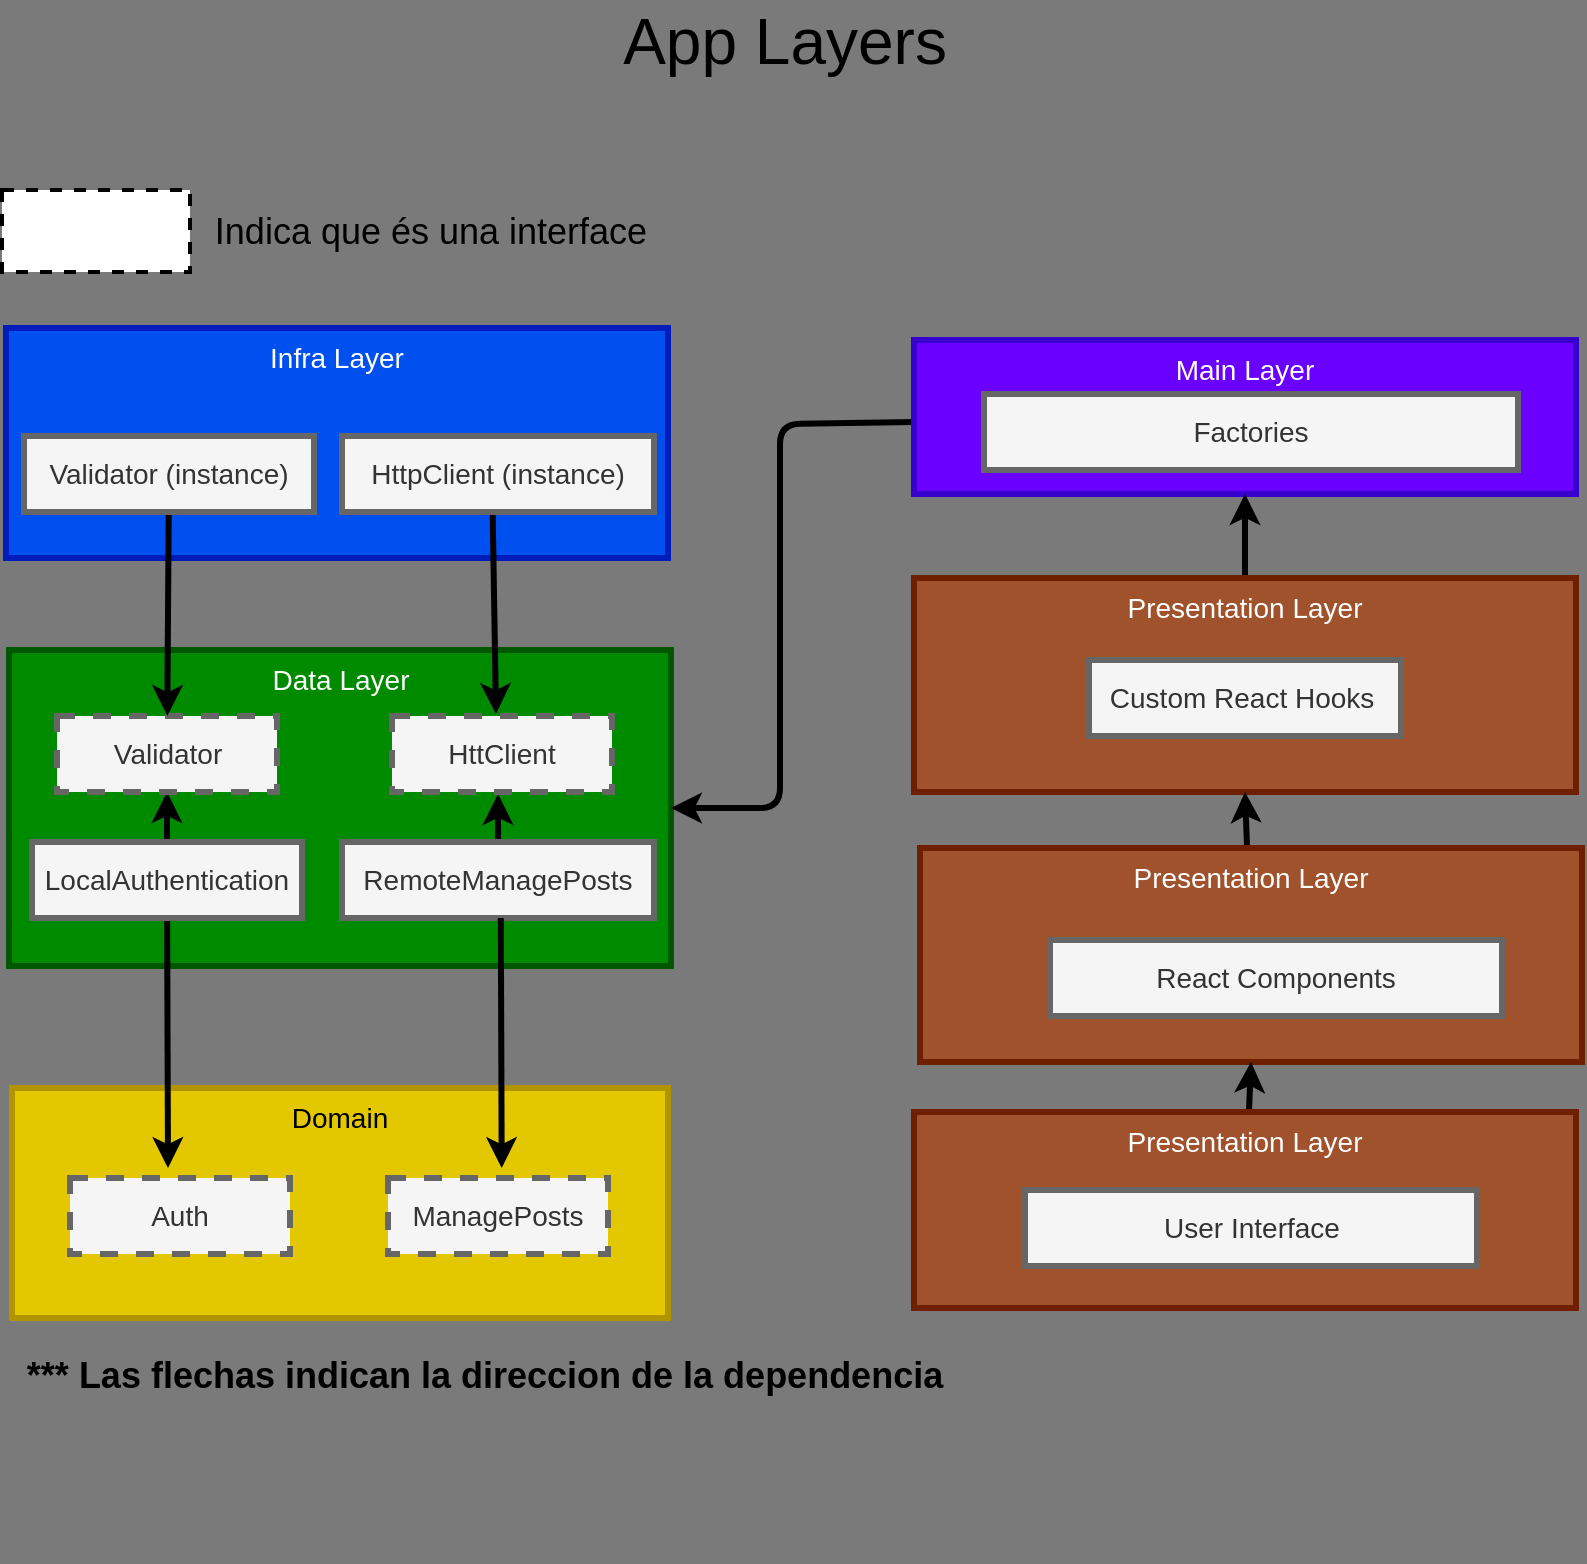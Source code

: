 <mxfile>
    <diagram id="SoWHYhd7k-znwIA7Z0QC" name="Página-1">
        <mxGraphModel dx="2460" dy="1100" grid="0" gridSize="10" guides="1" tooltips="1" connect="1" arrows="1" fold="1" page="1" pageScale="1" pageWidth="827" pageHeight="1169" background="#7A7A7A" math="0" shadow="0">
            <root>
                <mxCell id="0"/>
                <mxCell id="1" parent="0"/>
                <mxCell id="2" value="App Layers" style="text;html=1;align=center;verticalAlign=middle;resizable=0;points=[];autosize=1;strokeColor=none;fillColor=none;strokeWidth=9;fontSize=32;" parent="1" vertex="1">
                    <mxGeometry x="328" y="44" width="172" height="42" as="geometry"/>
                </mxCell>
                <mxCell id="43" value="" style="group" parent="1" vertex="1" connectable="0">
                    <mxGeometry x="25" y="174" width="788" height="651" as="geometry"/>
                </mxCell>
                <mxCell id="39" value="" style="group;aspect=fixed;strokeColor=none;strokeWidth=3;" parent="43" vertex="1" connectable="0">
                    <mxGeometry y="34" width="788" height="495" as="geometry"/>
                </mxCell>
                <mxCell id="3" value="&lt;font style=&quot;font-size: 14px&quot;&gt;Domain&lt;/font&gt;" style="whiteSpace=wrap;html=1;fontSize=12;strokeWidth=3;fillColor=#e3c800;fontColor=#000000;strokeColor=#B09500;horizontal=1;verticalAlign=top;" parent="39" vertex="1">
                    <mxGeometry x="3" y="380" width="328" height="115" as="geometry"/>
                </mxCell>
                <mxCell id="5" value="Auth" style="whiteSpace=wrap;html=1;fontSize=14;strokeWidth=3;dashed=1;fillColor=#f5f5f5;fontColor=#333333;strokeColor=#666666;" parent="39" vertex="1">
                    <mxGeometry x="32" y="425" width="110" height="38" as="geometry"/>
                </mxCell>
                <mxCell id="8" value="&lt;span style=&quot;font-size: 14px&quot;&gt;Data Layer&lt;/span&gt;" style="whiteSpace=wrap;html=1;fontSize=12;strokeWidth=3;fillColor=#008a00;fontColor=#ffffff;strokeColor=#005700;horizontal=1;verticalAlign=top;" parent="39" vertex="1">
                    <mxGeometry x="1.5" y="161" width="331" height="158" as="geometry"/>
                </mxCell>
                <mxCell id="13" style="edgeStyle=none;html=1;fontSize=14;strokeWidth=3;" parent="39" source="11" edge="1">
                    <mxGeometry relative="1" as="geometry">
                        <mxPoint x="81" y="420" as="targetPoint"/>
                    </mxGeometry>
                </mxCell>
                <mxCell id="45" style="edgeStyle=none;html=1;entryX=0.5;entryY=1;entryDx=0;entryDy=0;strokeWidth=3;" parent="39" source="11" target="44" edge="1">
                    <mxGeometry relative="1" as="geometry"/>
                </mxCell>
                <mxCell id="11" value="LocalAuthentication" style="whiteSpace=wrap;html=1;fontSize=14;strokeWidth=3;fillColor=#f5f5f5;fontColor=#333333;strokeColor=#666666;" parent="39" vertex="1">
                    <mxGeometry x="13" y="257" width="135" height="38" as="geometry"/>
                </mxCell>
                <mxCell id="19" style="edgeStyle=none;html=1;fontSize=14;strokeWidth=3;" parent="39" edge="1">
                    <mxGeometry relative="1" as="geometry">
                        <mxPoint x="246" y="262" as="sourcePoint"/>
                        <mxPoint x="246" y="233" as="targetPoint"/>
                    </mxGeometry>
                </mxCell>
                <mxCell id="12" value="RemoteManagePosts" style="whiteSpace=wrap;html=1;fontSize=14;strokeWidth=3;fillColor=#f5f5f5;fontColor=#333333;strokeColor=#666666;" parent="39" vertex="1">
                    <mxGeometry x="168" y="257" width="156" height="38" as="geometry"/>
                </mxCell>
                <mxCell id="16" value="&lt;span style=&quot;font-size: 14px&quot;&gt;Infra Layer&lt;/span&gt;" style="whiteSpace=wrap;html=1;fontSize=12;strokeWidth=3;fillColor=#0050ef;fontColor=#ffffff;strokeColor=#001DBC;horizontal=1;verticalAlign=top;" parent="39" vertex="1">
                    <mxGeometry width="331" height="115" as="geometry"/>
                </mxCell>
                <mxCell id="18" value="HttClient" style="whiteSpace=wrap;html=1;fontSize=14;strokeWidth=3;dashed=1;fillColor=#f5f5f5;fontColor=#333333;strokeColor=#666666;" parent="39" vertex="1">
                    <mxGeometry x="193" y="194" width="110" height="38" as="geometry"/>
                </mxCell>
                <mxCell id="21" style="edgeStyle=none;html=1;entryX=0.5;entryY=0;entryDx=0;entryDy=0;fontSize=14;strokeWidth=3;" parent="39" edge="1">
                    <mxGeometry relative="1" as="geometry">
                        <mxPoint x="243.314" y="91" as="sourcePoint"/>
                        <mxPoint x="245" y="193" as="targetPoint"/>
                    </mxGeometry>
                </mxCell>
                <mxCell id="20" value="HttpClient (instance)" style="whiteSpace=wrap;html=1;fontSize=14;strokeWidth=3;fillColor=#f5f5f5;fontColor=#333333;strokeColor=#666666;" parent="39" vertex="1">
                    <mxGeometry x="168" y="54" width="156" height="38" as="geometry"/>
                </mxCell>
                <mxCell id="25" style="edgeStyle=none;html=1;entryX=1;entryY=0.5;entryDx=0;entryDy=0;fontSize=14;strokeWidth=3;" parent="39" source="24" target="8" edge="1">
                    <mxGeometry relative="1" as="geometry">
                        <Array as="points">
                            <mxPoint x="387" y="48"/>
                            <mxPoint x="387" y="240"/>
                        </Array>
                    </mxGeometry>
                </mxCell>
                <mxCell id="24" value="&lt;span style=&quot;font-size: 14px&quot;&gt;Main Layer&lt;/span&gt;" style="whiteSpace=wrap;html=1;fontSize=12;strokeWidth=3;fillColor=#6a00ff;fontColor=#ffffff;strokeColor=#3700CC;horizontal=1;verticalAlign=top;" parent="39" vertex="1">
                    <mxGeometry x="454" y="6" width="331" height="77" as="geometry"/>
                </mxCell>
                <mxCell id="28" style="edgeStyle=none;html=1;entryX=0.5;entryY=1;entryDx=0;entryDy=0;fontSize=14;strokeWidth=3;" parent="39" source="27" target="24" edge="1">
                    <mxGeometry relative="1" as="geometry"/>
                </mxCell>
                <mxCell id="27" value="&lt;span style=&quot;font-size: 14px&quot;&gt;Presentation Layer&lt;/span&gt;" style="whiteSpace=wrap;html=1;fontSize=12;strokeWidth=3;fillColor=#a0522d;fontColor=#ffffff;strokeColor=#6D1F00;horizontal=1;verticalAlign=top;" parent="39" vertex="1">
                    <mxGeometry x="454" y="125" width="331" height="107" as="geometry"/>
                </mxCell>
                <mxCell id="30" value="Custom React Hooks&amp;nbsp;" style="whiteSpace=wrap;html=1;fontSize=14;strokeWidth=3;fillColor=#f5f5f5;fontColor=#333333;strokeColor=#666666;" parent="39" vertex="1">
                    <mxGeometry x="541.5" y="166" width="156" height="38" as="geometry"/>
                </mxCell>
                <mxCell id="32" style="edgeStyle=none;html=1;entryX=0.5;entryY=1;entryDx=0;entryDy=0;fontSize=14;strokeWidth=3;" parent="39" source="31" target="27" edge="1">
                    <mxGeometry relative="1" as="geometry"/>
                </mxCell>
                <mxCell id="31" value="&lt;span style=&quot;font-size: 14px&quot;&gt;Presentation Layer&lt;/span&gt;" style="whiteSpace=wrap;html=1;fontSize=12;strokeWidth=3;fillColor=#a0522d;fontColor=#ffffff;strokeColor=#6D1F00;horizontal=1;verticalAlign=top;" parent="39" vertex="1">
                    <mxGeometry x="457" y="260" width="331" height="107" as="geometry"/>
                </mxCell>
                <mxCell id="33" value="React Components" style="whiteSpace=wrap;html=1;fontSize=14;strokeWidth=3;fillColor=#f5f5f5;fontColor=#333333;strokeColor=#666666;" parent="39" vertex="1">
                    <mxGeometry x="522" y="306" width="226" height="38" as="geometry"/>
                </mxCell>
                <mxCell id="35" value="Factories" style="whiteSpace=wrap;html=1;fontSize=14;strokeWidth=3;fillColor=#f5f5f5;fontColor=#333333;strokeColor=#666666;" parent="39" vertex="1">
                    <mxGeometry x="489" y="33" width="267" height="38" as="geometry"/>
                </mxCell>
                <mxCell id="37" style="edgeStyle=none;html=1;entryX=0.5;entryY=1;entryDx=0;entryDy=0;fontSize=14;strokeWidth=3;" parent="39" source="36" target="31" edge="1">
                    <mxGeometry relative="1" as="geometry"/>
                </mxCell>
                <mxCell id="36" value="&lt;span style=&quot;font-size: 14px&quot;&gt;Presentation Layer&lt;/span&gt;" style="whiteSpace=wrap;html=1;fontSize=12;strokeWidth=3;fillColor=#a0522d;fontColor=#ffffff;strokeColor=#6D1F00;horizontal=1;verticalAlign=top;" parent="39" vertex="1">
                    <mxGeometry x="454" y="392" width="331" height="98" as="geometry"/>
                </mxCell>
                <mxCell id="38" value="User Interface" style="whiteSpace=wrap;html=1;fontSize=14;strokeWidth=3;fillColor=#f5f5f5;fontColor=#333333;strokeColor=#666666;" parent="39" vertex="1">
                    <mxGeometry x="509.5" y="431" width="226" height="38" as="geometry"/>
                </mxCell>
                <mxCell id="44" value="Validator" style="whiteSpace=wrap;html=1;fontSize=14;strokeWidth=3;dashed=1;fillColor=#f5f5f5;fontColor=#333333;strokeColor=#666666;" parent="39" vertex="1">
                    <mxGeometry x="25.5" y="194" width="110" height="38" as="geometry"/>
                </mxCell>
                <mxCell id="48" style="edgeStyle=none;html=1;strokeWidth=3;" parent="39" source="47" target="44" edge="1">
                    <mxGeometry relative="1" as="geometry"/>
                </mxCell>
                <mxCell id="47" value="Validator (instance)" style="whiteSpace=wrap;html=1;fontSize=14;strokeWidth=3;fillColor=#f5f5f5;fontColor=#333333;strokeColor=#666666;" parent="39" vertex="1">
                    <mxGeometry x="9" y="54" width="145" height="38" as="geometry"/>
                </mxCell>
                <mxCell id="6" value="ManagePosts" style="whiteSpace=wrap;html=1;fontSize=14;strokeWidth=3;dashed=1;fillColor=#f5f5f5;fontColor=#333333;strokeColor=#666666;" parent="39" vertex="1">
                    <mxGeometry x="191" y="425" width="110" height="38" as="geometry"/>
                </mxCell>
                <mxCell id="55" style="edgeStyle=none;html=1;fontSize=14;strokeWidth=3;" edge="1" parent="39">
                    <mxGeometry relative="1" as="geometry">
                        <mxPoint x="247.416" y="295" as="sourcePoint"/>
                        <mxPoint x="247.85" y="420" as="targetPoint"/>
                    </mxGeometry>
                </mxCell>
                <mxCell id="40" value="*** Las flechas indican la direccion de la dependencia" style="text;html=1;align=center;verticalAlign=middle;resizable=0;points=[];autosize=1;strokeColor=none;fillColor=none;fontSize=18;strokeWidth=2;fontStyle=1" parent="43" vertex="1">
                    <mxGeometry x="5" y="545" width="468" height="26" as="geometry"/>
                </mxCell>
                <mxCell id="42" value="" style="whiteSpace=wrap;html=1;fontSize=14;strokeWidth=2;dashed=1;" parent="43" vertex="1">
                    <mxGeometry x="-2" y="-35" width="94" height="41" as="geometry"/>
                </mxCell>
                <mxCell id="50" value="Indica que és una interface" style="text;html=1;align=center;verticalAlign=middle;resizable=0;points=[];autosize=1;strokeColor=none;fillColor=none;fontSize=18;" parent="43" vertex="1">
                    <mxGeometry x="99" y="-27.5" width="226" height="26" as="geometry"/>
                </mxCell>
            </root>
        </mxGraphModel>
    </diagram>
</mxfile>